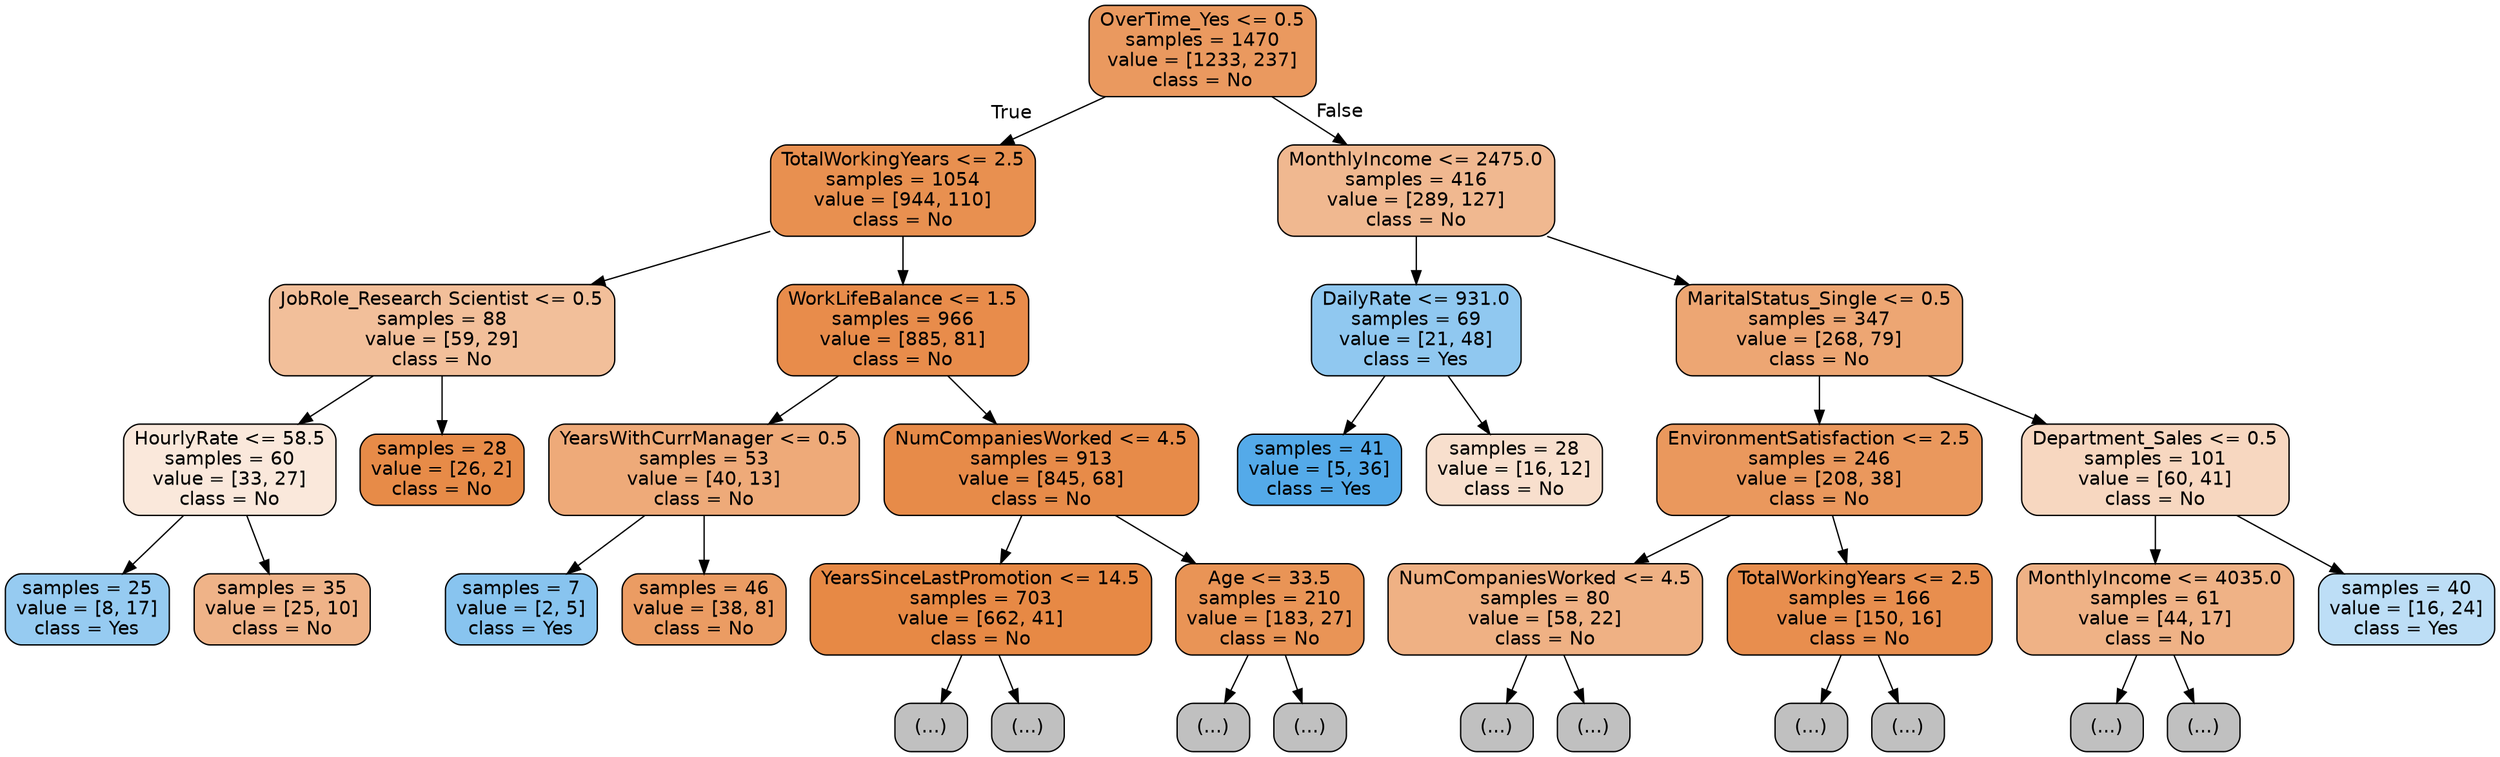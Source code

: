 digraph Tree {
node [shape=box, style="filled, rounded", color="black", fontname=helvetica] ;
edge [fontname=helvetica] ;
0 [label="OverTime_Yes <= 0.5\nsamples = 1470\nvalue = [1233, 237]\nclass = No", fillcolor="#e58139ce"] ;
1 [label="TotalWorkingYears <= 2.5\nsamples = 1054\nvalue = [944, 110]\nclass = No", fillcolor="#e58139e1"] ;
0 -> 1 [labeldistance=2.5, labelangle=45, headlabel="True"] ;
2 [label="JobRole_Research Scientist <= 0.5\nsamples = 88\nvalue = [59, 29]\nclass = No", fillcolor="#e5813982"] ;
1 -> 2 ;
3 [label="HourlyRate <= 58.5\nsamples = 60\nvalue = [33, 27]\nclass = No", fillcolor="#e581392e"] ;
2 -> 3 ;
4 [label="samples = 25\nvalue = [8, 17]\nclass = Yes", fillcolor="#399de587"] ;
3 -> 4 ;
5 [label="samples = 35\nvalue = [25, 10]\nclass = No", fillcolor="#e5813999"] ;
3 -> 5 ;
6 [label="samples = 28\nvalue = [26, 2]\nclass = No", fillcolor="#e58139eb"] ;
2 -> 6 ;
7 [label="WorkLifeBalance <= 1.5\nsamples = 966\nvalue = [885, 81]\nclass = No", fillcolor="#e58139e8"] ;
1 -> 7 ;
8 [label="YearsWithCurrManager <= 0.5\nsamples = 53\nvalue = [40, 13]\nclass = No", fillcolor="#e58139ac"] ;
7 -> 8 ;
9 [label="samples = 7\nvalue = [2, 5]\nclass = Yes", fillcolor="#399de599"] ;
8 -> 9 ;
10 [label="samples = 46\nvalue = [38, 8]\nclass = No", fillcolor="#e58139c9"] ;
8 -> 10 ;
11 [label="NumCompaniesWorked <= 4.5\nsamples = 913\nvalue = [845, 68]\nclass = No", fillcolor="#e58139ea"] ;
7 -> 11 ;
12 [label="YearsSinceLastPromotion <= 14.5\nsamples = 703\nvalue = [662, 41]\nclass = No", fillcolor="#e58139ef"] ;
11 -> 12 ;
13 [label="(...)", fillcolor="#C0C0C0"] ;
12 -> 13 ;
18 [label="(...)", fillcolor="#C0C0C0"] ;
12 -> 18 ;
19 [label="Age <= 33.5\nsamples = 210\nvalue = [183, 27]\nclass = No", fillcolor="#e58139d9"] ;
11 -> 19 ;
20 [label="(...)", fillcolor="#C0C0C0"] ;
19 -> 20 ;
25 [label="(...)", fillcolor="#C0C0C0"] ;
19 -> 25 ;
30 [label="MonthlyIncome <= 2475.0\nsamples = 416\nvalue = [289, 127]\nclass = No", fillcolor="#e581398f"] ;
0 -> 30 [labeldistance=2.5, labelangle=-45, headlabel="False"] ;
31 [label="DailyRate <= 931.0\nsamples = 69\nvalue = [21, 48]\nclass = Yes", fillcolor="#399de58f"] ;
30 -> 31 ;
32 [label="samples = 41\nvalue = [5, 36]\nclass = Yes", fillcolor="#399de5dc"] ;
31 -> 32 ;
33 [label="samples = 28\nvalue = [16, 12]\nclass = No", fillcolor="#e5813940"] ;
31 -> 33 ;
34 [label="MaritalStatus_Single <= 0.5\nsamples = 347\nvalue = [268, 79]\nclass = No", fillcolor="#e58139b4"] ;
30 -> 34 ;
35 [label="EnvironmentSatisfaction <= 2.5\nsamples = 246\nvalue = [208, 38]\nclass = No", fillcolor="#e58139d0"] ;
34 -> 35 ;
36 [label="NumCompaniesWorked <= 4.5\nsamples = 80\nvalue = [58, 22]\nclass = No", fillcolor="#e581399e"] ;
35 -> 36 ;
37 [label="(...)", fillcolor="#C0C0C0"] ;
36 -> 37 ;
40 [label="(...)", fillcolor="#C0C0C0"] ;
36 -> 40 ;
41 [label="TotalWorkingYears <= 2.5\nsamples = 166\nvalue = [150, 16]\nclass = No", fillcolor="#e58139e4"] ;
35 -> 41 ;
42 [label="(...)", fillcolor="#C0C0C0"] ;
41 -> 42 ;
43 [label="(...)", fillcolor="#C0C0C0"] ;
41 -> 43 ;
48 [label="Department_Sales <= 0.5\nsamples = 101\nvalue = [60, 41]\nclass = No", fillcolor="#e5813951"] ;
34 -> 48 ;
49 [label="MonthlyIncome <= 4035.0\nsamples = 61\nvalue = [44, 17]\nclass = No", fillcolor="#e581399c"] ;
48 -> 49 ;
50 [label="(...)", fillcolor="#C0C0C0"] ;
49 -> 50 ;
51 [label="(...)", fillcolor="#C0C0C0"] ;
49 -> 51 ;
52 [label="samples = 40\nvalue = [16, 24]\nclass = Yes", fillcolor="#399de555"] ;
48 -> 52 ;
}